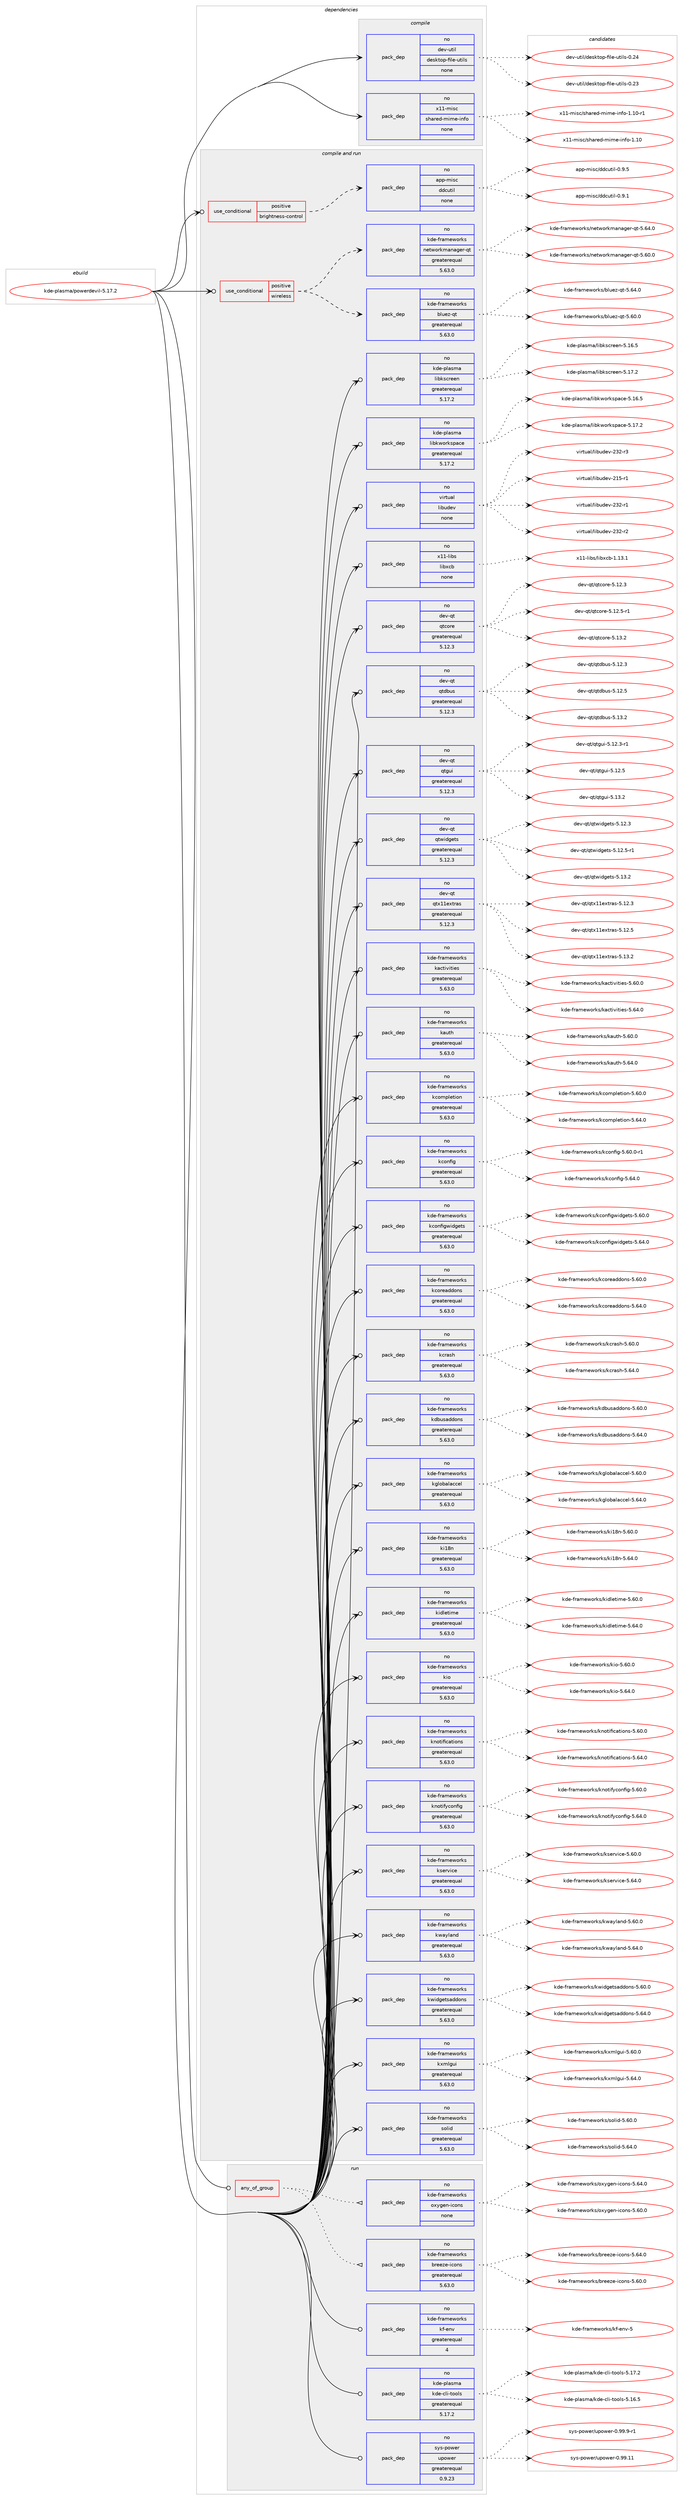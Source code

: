 digraph prolog {

# *************
# Graph options
# *************

newrank=true;
concentrate=true;
compound=true;
graph [rankdir=LR,fontname=Helvetica,fontsize=10,ranksep=1.5];#, ranksep=2.5, nodesep=0.2];
edge  [arrowhead=vee];
node  [fontname=Helvetica,fontsize=10];

# **********
# The ebuild
# **********

subgraph cluster_leftcol {
color=gray;
rank=same;
label=<<i>ebuild</i>>;
id [label="kde-plasma/powerdevil-5.17.2", color=red, width=4, href="../kde-plasma/powerdevil-5.17.2.svg"];
}

# ****************
# The dependencies
# ****************

subgraph cluster_midcol {
color=gray;
label=<<i>dependencies</i>>;
subgraph cluster_compile {
fillcolor="#eeeeee";
style=filled;
label=<<i>compile</i>>;
subgraph pack568580 {
dependency769532 [label=<<TABLE BORDER="0" CELLBORDER="1" CELLSPACING="0" CELLPADDING="4" WIDTH="220"><TR><TD ROWSPAN="6" CELLPADDING="30">pack_dep</TD></TR><TR><TD WIDTH="110">no</TD></TR><TR><TD>dev-util</TD></TR><TR><TD>desktop-file-utils</TD></TR><TR><TD>none</TD></TR><TR><TD></TD></TR></TABLE>>, shape=none, color=blue];
}
id:e -> dependency769532:w [weight=20,style="solid",arrowhead="vee"];
subgraph pack568581 {
dependency769533 [label=<<TABLE BORDER="0" CELLBORDER="1" CELLSPACING="0" CELLPADDING="4" WIDTH="220"><TR><TD ROWSPAN="6" CELLPADDING="30">pack_dep</TD></TR><TR><TD WIDTH="110">no</TD></TR><TR><TD>x11-misc</TD></TR><TR><TD>shared-mime-info</TD></TR><TR><TD>none</TD></TR><TR><TD></TD></TR></TABLE>>, shape=none, color=blue];
}
id:e -> dependency769533:w [weight=20,style="solid",arrowhead="vee"];
}
subgraph cluster_compileandrun {
fillcolor="#eeeeee";
style=filled;
label=<<i>compile and run</i>>;
subgraph cond187649 {
dependency769534 [label=<<TABLE BORDER="0" CELLBORDER="1" CELLSPACING="0" CELLPADDING="4"><TR><TD ROWSPAN="3" CELLPADDING="10">use_conditional</TD></TR><TR><TD>positive</TD></TR><TR><TD>brightness-control</TD></TR></TABLE>>, shape=none, color=red];
subgraph pack568582 {
dependency769535 [label=<<TABLE BORDER="0" CELLBORDER="1" CELLSPACING="0" CELLPADDING="4" WIDTH="220"><TR><TD ROWSPAN="6" CELLPADDING="30">pack_dep</TD></TR><TR><TD WIDTH="110">no</TD></TR><TR><TD>app-misc</TD></TR><TR><TD>ddcutil</TD></TR><TR><TD>none</TD></TR><TR><TD></TD></TR></TABLE>>, shape=none, color=blue];
}
dependency769534:e -> dependency769535:w [weight=20,style="dashed",arrowhead="vee"];
}
id:e -> dependency769534:w [weight=20,style="solid",arrowhead="odotvee"];
subgraph cond187650 {
dependency769536 [label=<<TABLE BORDER="0" CELLBORDER="1" CELLSPACING="0" CELLPADDING="4"><TR><TD ROWSPAN="3" CELLPADDING="10">use_conditional</TD></TR><TR><TD>positive</TD></TR><TR><TD>wireless</TD></TR></TABLE>>, shape=none, color=red];
subgraph pack568583 {
dependency769537 [label=<<TABLE BORDER="0" CELLBORDER="1" CELLSPACING="0" CELLPADDING="4" WIDTH="220"><TR><TD ROWSPAN="6" CELLPADDING="30">pack_dep</TD></TR><TR><TD WIDTH="110">no</TD></TR><TR><TD>kde-frameworks</TD></TR><TR><TD>bluez-qt</TD></TR><TR><TD>greaterequal</TD></TR><TR><TD>5.63.0</TD></TR></TABLE>>, shape=none, color=blue];
}
dependency769536:e -> dependency769537:w [weight=20,style="dashed",arrowhead="vee"];
subgraph pack568584 {
dependency769538 [label=<<TABLE BORDER="0" CELLBORDER="1" CELLSPACING="0" CELLPADDING="4" WIDTH="220"><TR><TD ROWSPAN="6" CELLPADDING="30">pack_dep</TD></TR><TR><TD WIDTH="110">no</TD></TR><TR><TD>kde-frameworks</TD></TR><TR><TD>networkmanager-qt</TD></TR><TR><TD>greaterequal</TD></TR><TR><TD>5.63.0</TD></TR></TABLE>>, shape=none, color=blue];
}
dependency769536:e -> dependency769538:w [weight=20,style="dashed",arrowhead="vee"];
}
id:e -> dependency769536:w [weight=20,style="solid",arrowhead="odotvee"];
subgraph pack568585 {
dependency769539 [label=<<TABLE BORDER="0" CELLBORDER="1" CELLSPACING="0" CELLPADDING="4" WIDTH="220"><TR><TD ROWSPAN="6" CELLPADDING="30">pack_dep</TD></TR><TR><TD WIDTH="110">no</TD></TR><TR><TD>dev-qt</TD></TR><TR><TD>qtcore</TD></TR><TR><TD>greaterequal</TD></TR><TR><TD>5.12.3</TD></TR></TABLE>>, shape=none, color=blue];
}
id:e -> dependency769539:w [weight=20,style="solid",arrowhead="odotvee"];
subgraph pack568586 {
dependency769540 [label=<<TABLE BORDER="0" CELLBORDER="1" CELLSPACING="0" CELLPADDING="4" WIDTH="220"><TR><TD ROWSPAN="6" CELLPADDING="30">pack_dep</TD></TR><TR><TD WIDTH="110">no</TD></TR><TR><TD>dev-qt</TD></TR><TR><TD>qtdbus</TD></TR><TR><TD>greaterequal</TD></TR><TR><TD>5.12.3</TD></TR></TABLE>>, shape=none, color=blue];
}
id:e -> dependency769540:w [weight=20,style="solid",arrowhead="odotvee"];
subgraph pack568587 {
dependency769541 [label=<<TABLE BORDER="0" CELLBORDER="1" CELLSPACING="0" CELLPADDING="4" WIDTH="220"><TR><TD ROWSPAN="6" CELLPADDING="30">pack_dep</TD></TR><TR><TD WIDTH="110">no</TD></TR><TR><TD>dev-qt</TD></TR><TR><TD>qtgui</TD></TR><TR><TD>greaterequal</TD></TR><TR><TD>5.12.3</TD></TR></TABLE>>, shape=none, color=blue];
}
id:e -> dependency769541:w [weight=20,style="solid",arrowhead="odotvee"];
subgraph pack568588 {
dependency769542 [label=<<TABLE BORDER="0" CELLBORDER="1" CELLSPACING="0" CELLPADDING="4" WIDTH="220"><TR><TD ROWSPAN="6" CELLPADDING="30">pack_dep</TD></TR><TR><TD WIDTH="110">no</TD></TR><TR><TD>dev-qt</TD></TR><TR><TD>qtwidgets</TD></TR><TR><TD>greaterequal</TD></TR><TR><TD>5.12.3</TD></TR></TABLE>>, shape=none, color=blue];
}
id:e -> dependency769542:w [weight=20,style="solid",arrowhead="odotvee"];
subgraph pack568589 {
dependency769543 [label=<<TABLE BORDER="0" CELLBORDER="1" CELLSPACING="0" CELLPADDING="4" WIDTH="220"><TR><TD ROWSPAN="6" CELLPADDING="30">pack_dep</TD></TR><TR><TD WIDTH="110">no</TD></TR><TR><TD>dev-qt</TD></TR><TR><TD>qtx11extras</TD></TR><TR><TD>greaterequal</TD></TR><TR><TD>5.12.3</TD></TR></TABLE>>, shape=none, color=blue];
}
id:e -> dependency769543:w [weight=20,style="solid",arrowhead="odotvee"];
subgraph pack568590 {
dependency769544 [label=<<TABLE BORDER="0" CELLBORDER="1" CELLSPACING="0" CELLPADDING="4" WIDTH="220"><TR><TD ROWSPAN="6" CELLPADDING="30">pack_dep</TD></TR><TR><TD WIDTH="110">no</TD></TR><TR><TD>kde-frameworks</TD></TR><TR><TD>kactivities</TD></TR><TR><TD>greaterequal</TD></TR><TR><TD>5.63.0</TD></TR></TABLE>>, shape=none, color=blue];
}
id:e -> dependency769544:w [weight=20,style="solid",arrowhead="odotvee"];
subgraph pack568591 {
dependency769545 [label=<<TABLE BORDER="0" CELLBORDER="1" CELLSPACING="0" CELLPADDING="4" WIDTH="220"><TR><TD ROWSPAN="6" CELLPADDING="30">pack_dep</TD></TR><TR><TD WIDTH="110">no</TD></TR><TR><TD>kde-frameworks</TD></TR><TR><TD>kauth</TD></TR><TR><TD>greaterequal</TD></TR><TR><TD>5.63.0</TD></TR></TABLE>>, shape=none, color=blue];
}
id:e -> dependency769545:w [weight=20,style="solid",arrowhead="odotvee"];
subgraph pack568592 {
dependency769546 [label=<<TABLE BORDER="0" CELLBORDER="1" CELLSPACING="0" CELLPADDING="4" WIDTH="220"><TR><TD ROWSPAN="6" CELLPADDING="30">pack_dep</TD></TR><TR><TD WIDTH="110">no</TD></TR><TR><TD>kde-frameworks</TD></TR><TR><TD>kcompletion</TD></TR><TR><TD>greaterequal</TD></TR><TR><TD>5.63.0</TD></TR></TABLE>>, shape=none, color=blue];
}
id:e -> dependency769546:w [weight=20,style="solid",arrowhead="odotvee"];
subgraph pack568593 {
dependency769547 [label=<<TABLE BORDER="0" CELLBORDER="1" CELLSPACING="0" CELLPADDING="4" WIDTH="220"><TR><TD ROWSPAN="6" CELLPADDING="30">pack_dep</TD></TR><TR><TD WIDTH="110">no</TD></TR><TR><TD>kde-frameworks</TD></TR><TR><TD>kconfig</TD></TR><TR><TD>greaterequal</TD></TR><TR><TD>5.63.0</TD></TR></TABLE>>, shape=none, color=blue];
}
id:e -> dependency769547:w [weight=20,style="solid",arrowhead="odotvee"];
subgraph pack568594 {
dependency769548 [label=<<TABLE BORDER="0" CELLBORDER="1" CELLSPACING="0" CELLPADDING="4" WIDTH="220"><TR><TD ROWSPAN="6" CELLPADDING="30">pack_dep</TD></TR><TR><TD WIDTH="110">no</TD></TR><TR><TD>kde-frameworks</TD></TR><TR><TD>kconfigwidgets</TD></TR><TR><TD>greaterequal</TD></TR><TR><TD>5.63.0</TD></TR></TABLE>>, shape=none, color=blue];
}
id:e -> dependency769548:w [weight=20,style="solid",arrowhead="odotvee"];
subgraph pack568595 {
dependency769549 [label=<<TABLE BORDER="0" CELLBORDER="1" CELLSPACING="0" CELLPADDING="4" WIDTH="220"><TR><TD ROWSPAN="6" CELLPADDING="30">pack_dep</TD></TR><TR><TD WIDTH="110">no</TD></TR><TR><TD>kde-frameworks</TD></TR><TR><TD>kcoreaddons</TD></TR><TR><TD>greaterequal</TD></TR><TR><TD>5.63.0</TD></TR></TABLE>>, shape=none, color=blue];
}
id:e -> dependency769549:w [weight=20,style="solid",arrowhead="odotvee"];
subgraph pack568596 {
dependency769550 [label=<<TABLE BORDER="0" CELLBORDER="1" CELLSPACING="0" CELLPADDING="4" WIDTH="220"><TR><TD ROWSPAN="6" CELLPADDING="30">pack_dep</TD></TR><TR><TD WIDTH="110">no</TD></TR><TR><TD>kde-frameworks</TD></TR><TR><TD>kcrash</TD></TR><TR><TD>greaterequal</TD></TR><TR><TD>5.63.0</TD></TR></TABLE>>, shape=none, color=blue];
}
id:e -> dependency769550:w [weight=20,style="solid",arrowhead="odotvee"];
subgraph pack568597 {
dependency769551 [label=<<TABLE BORDER="0" CELLBORDER="1" CELLSPACING="0" CELLPADDING="4" WIDTH="220"><TR><TD ROWSPAN="6" CELLPADDING="30">pack_dep</TD></TR><TR><TD WIDTH="110">no</TD></TR><TR><TD>kde-frameworks</TD></TR><TR><TD>kdbusaddons</TD></TR><TR><TD>greaterequal</TD></TR><TR><TD>5.63.0</TD></TR></TABLE>>, shape=none, color=blue];
}
id:e -> dependency769551:w [weight=20,style="solid",arrowhead="odotvee"];
subgraph pack568598 {
dependency769552 [label=<<TABLE BORDER="0" CELLBORDER="1" CELLSPACING="0" CELLPADDING="4" WIDTH="220"><TR><TD ROWSPAN="6" CELLPADDING="30">pack_dep</TD></TR><TR><TD WIDTH="110">no</TD></TR><TR><TD>kde-frameworks</TD></TR><TR><TD>kglobalaccel</TD></TR><TR><TD>greaterequal</TD></TR><TR><TD>5.63.0</TD></TR></TABLE>>, shape=none, color=blue];
}
id:e -> dependency769552:w [weight=20,style="solid",arrowhead="odotvee"];
subgraph pack568599 {
dependency769553 [label=<<TABLE BORDER="0" CELLBORDER="1" CELLSPACING="0" CELLPADDING="4" WIDTH="220"><TR><TD ROWSPAN="6" CELLPADDING="30">pack_dep</TD></TR><TR><TD WIDTH="110">no</TD></TR><TR><TD>kde-frameworks</TD></TR><TR><TD>ki18n</TD></TR><TR><TD>greaterequal</TD></TR><TR><TD>5.63.0</TD></TR></TABLE>>, shape=none, color=blue];
}
id:e -> dependency769553:w [weight=20,style="solid",arrowhead="odotvee"];
subgraph pack568600 {
dependency769554 [label=<<TABLE BORDER="0" CELLBORDER="1" CELLSPACING="0" CELLPADDING="4" WIDTH="220"><TR><TD ROWSPAN="6" CELLPADDING="30">pack_dep</TD></TR><TR><TD WIDTH="110">no</TD></TR><TR><TD>kde-frameworks</TD></TR><TR><TD>kidletime</TD></TR><TR><TD>greaterequal</TD></TR><TR><TD>5.63.0</TD></TR></TABLE>>, shape=none, color=blue];
}
id:e -> dependency769554:w [weight=20,style="solid",arrowhead="odotvee"];
subgraph pack568601 {
dependency769555 [label=<<TABLE BORDER="0" CELLBORDER="1" CELLSPACING="0" CELLPADDING="4" WIDTH="220"><TR><TD ROWSPAN="6" CELLPADDING="30">pack_dep</TD></TR><TR><TD WIDTH="110">no</TD></TR><TR><TD>kde-frameworks</TD></TR><TR><TD>kio</TD></TR><TR><TD>greaterequal</TD></TR><TR><TD>5.63.0</TD></TR></TABLE>>, shape=none, color=blue];
}
id:e -> dependency769555:w [weight=20,style="solid",arrowhead="odotvee"];
subgraph pack568602 {
dependency769556 [label=<<TABLE BORDER="0" CELLBORDER="1" CELLSPACING="0" CELLPADDING="4" WIDTH="220"><TR><TD ROWSPAN="6" CELLPADDING="30">pack_dep</TD></TR><TR><TD WIDTH="110">no</TD></TR><TR><TD>kde-frameworks</TD></TR><TR><TD>knotifications</TD></TR><TR><TD>greaterequal</TD></TR><TR><TD>5.63.0</TD></TR></TABLE>>, shape=none, color=blue];
}
id:e -> dependency769556:w [weight=20,style="solid",arrowhead="odotvee"];
subgraph pack568603 {
dependency769557 [label=<<TABLE BORDER="0" CELLBORDER="1" CELLSPACING="0" CELLPADDING="4" WIDTH="220"><TR><TD ROWSPAN="6" CELLPADDING="30">pack_dep</TD></TR><TR><TD WIDTH="110">no</TD></TR><TR><TD>kde-frameworks</TD></TR><TR><TD>knotifyconfig</TD></TR><TR><TD>greaterequal</TD></TR><TR><TD>5.63.0</TD></TR></TABLE>>, shape=none, color=blue];
}
id:e -> dependency769557:w [weight=20,style="solid",arrowhead="odotvee"];
subgraph pack568604 {
dependency769558 [label=<<TABLE BORDER="0" CELLBORDER="1" CELLSPACING="0" CELLPADDING="4" WIDTH="220"><TR><TD ROWSPAN="6" CELLPADDING="30">pack_dep</TD></TR><TR><TD WIDTH="110">no</TD></TR><TR><TD>kde-frameworks</TD></TR><TR><TD>kservice</TD></TR><TR><TD>greaterequal</TD></TR><TR><TD>5.63.0</TD></TR></TABLE>>, shape=none, color=blue];
}
id:e -> dependency769558:w [weight=20,style="solid",arrowhead="odotvee"];
subgraph pack568605 {
dependency769559 [label=<<TABLE BORDER="0" CELLBORDER="1" CELLSPACING="0" CELLPADDING="4" WIDTH="220"><TR><TD ROWSPAN="6" CELLPADDING="30">pack_dep</TD></TR><TR><TD WIDTH="110">no</TD></TR><TR><TD>kde-frameworks</TD></TR><TR><TD>kwayland</TD></TR><TR><TD>greaterequal</TD></TR><TR><TD>5.63.0</TD></TR></TABLE>>, shape=none, color=blue];
}
id:e -> dependency769559:w [weight=20,style="solid",arrowhead="odotvee"];
subgraph pack568606 {
dependency769560 [label=<<TABLE BORDER="0" CELLBORDER="1" CELLSPACING="0" CELLPADDING="4" WIDTH="220"><TR><TD ROWSPAN="6" CELLPADDING="30">pack_dep</TD></TR><TR><TD WIDTH="110">no</TD></TR><TR><TD>kde-frameworks</TD></TR><TR><TD>kwidgetsaddons</TD></TR><TR><TD>greaterequal</TD></TR><TR><TD>5.63.0</TD></TR></TABLE>>, shape=none, color=blue];
}
id:e -> dependency769560:w [weight=20,style="solid",arrowhead="odotvee"];
subgraph pack568607 {
dependency769561 [label=<<TABLE BORDER="0" CELLBORDER="1" CELLSPACING="0" CELLPADDING="4" WIDTH="220"><TR><TD ROWSPAN="6" CELLPADDING="30">pack_dep</TD></TR><TR><TD WIDTH="110">no</TD></TR><TR><TD>kde-frameworks</TD></TR><TR><TD>kxmlgui</TD></TR><TR><TD>greaterequal</TD></TR><TR><TD>5.63.0</TD></TR></TABLE>>, shape=none, color=blue];
}
id:e -> dependency769561:w [weight=20,style="solid",arrowhead="odotvee"];
subgraph pack568608 {
dependency769562 [label=<<TABLE BORDER="0" CELLBORDER="1" CELLSPACING="0" CELLPADDING="4" WIDTH="220"><TR><TD ROWSPAN="6" CELLPADDING="30">pack_dep</TD></TR><TR><TD WIDTH="110">no</TD></TR><TR><TD>kde-frameworks</TD></TR><TR><TD>solid</TD></TR><TR><TD>greaterequal</TD></TR><TR><TD>5.63.0</TD></TR></TABLE>>, shape=none, color=blue];
}
id:e -> dependency769562:w [weight=20,style="solid",arrowhead="odotvee"];
subgraph pack568609 {
dependency769563 [label=<<TABLE BORDER="0" CELLBORDER="1" CELLSPACING="0" CELLPADDING="4" WIDTH="220"><TR><TD ROWSPAN="6" CELLPADDING="30">pack_dep</TD></TR><TR><TD WIDTH="110">no</TD></TR><TR><TD>kde-plasma</TD></TR><TR><TD>libkscreen</TD></TR><TR><TD>greaterequal</TD></TR><TR><TD>5.17.2</TD></TR></TABLE>>, shape=none, color=blue];
}
id:e -> dependency769563:w [weight=20,style="solid",arrowhead="odotvee"];
subgraph pack568610 {
dependency769564 [label=<<TABLE BORDER="0" CELLBORDER="1" CELLSPACING="0" CELLPADDING="4" WIDTH="220"><TR><TD ROWSPAN="6" CELLPADDING="30">pack_dep</TD></TR><TR><TD WIDTH="110">no</TD></TR><TR><TD>kde-plasma</TD></TR><TR><TD>libkworkspace</TD></TR><TR><TD>greaterequal</TD></TR><TR><TD>5.17.2</TD></TR></TABLE>>, shape=none, color=blue];
}
id:e -> dependency769564:w [weight=20,style="solid",arrowhead="odotvee"];
subgraph pack568611 {
dependency769565 [label=<<TABLE BORDER="0" CELLBORDER="1" CELLSPACING="0" CELLPADDING="4" WIDTH="220"><TR><TD ROWSPAN="6" CELLPADDING="30">pack_dep</TD></TR><TR><TD WIDTH="110">no</TD></TR><TR><TD>virtual</TD></TR><TR><TD>libudev</TD></TR><TR><TD>none</TD></TR><TR><TD></TD></TR></TABLE>>, shape=none, color=blue];
}
id:e -> dependency769565:w [weight=20,style="solid",arrowhead="odotvee"];
subgraph pack568612 {
dependency769566 [label=<<TABLE BORDER="0" CELLBORDER="1" CELLSPACING="0" CELLPADDING="4" WIDTH="220"><TR><TD ROWSPAN="6" CELLPADDING="30">pack_dep</TD></TR><TR><TD WIDTH="110">no</TD></TR><TR><TD>x11-libs</TD></TR><TR><TD>libxcb</TD></TR><TR><TD>none</TD></TR><TR><TD></TD></TR></TABLE>>, shape=none, color=blue];
}
id:e -> dependency769566:w [weight=20,style="solid",arrowhead="odotvee"];
}
subgraph cluster_run {
fillcolor="#eeeeee";
style=filled;
label=<<i>run</i>>;
subgraph any12897 {
dependency769567 [label=<<TABLE BORDER="0" CELLBORDER="1" CELLSPACING="0" CELLPADDING="4"><TR><TD CELLPADDING="10">any_of_group</TD></TR></TABLE>>, shape=none, color=red];subgraph pack568613 {
dependency769568 [label=<<TABLE BORDER="0" CELLBORDER="1" CELLSPACING="0" CELLPADDING="4" WIDTH="220"><TR><TD ROWSPAN="6" CELLPADDING="30">pack_dep</TD></TR><TR><TD WIDTH="110">no</TD></TR><TR><TD>kde-frameworks</TD></TR><TR><TD>breeze-icons</TD></TR><TR><TD>greaterequal</TD></TR><TR><TD>5.63.0</TD></TR></TABLE>>, shape=none, color=blue];
}
dependency769567:e -> dependency769568:w [weight=20,style="dotted",arrowhead="oinv"];
subgraph pack568614 {
dependency769569 [label=<<TABLE BORDER="0" CELLBORDER="1" CELLSPACING="0" CELLPADDING="4" WIDTH="220"><TR><TD ROWSPAN="6" CELLPADDING="30">pack_dep</TD></TR><TR><TD WIDTH="110">no</TD></TR><TR><TD>kde-frameworks</TD></TR><TR><TD>oxygen-icons</TD></TR><TR><TD>none</TD></TR><TR><TD></TD></TR></TABLE>>, shape=none, color=blue];
}
dependency769567:e -> dependency769569:w [weight=20,style="dotted",arrowhead="oinv"];
}
id:e -> dependency769567:w [weight=20,style="solid",arrowhead="odot"];
subgraph pack568615 {
dependency769570 [label=<<TABLE BORDER="0" CELLBORDER="1" CELLSPACING="0" CELLPADDING="4" WIDTH="220"><TR><TD ROWSPAN="6" CELLPADDING="30">pack_dep</TD></TR><TR><TD WIDTH="110">no</TD></TR><TR><TD>kde-frameworks</TD></TR><TR><TD>kf-env</TD></TR><TR><TD>greaterequal</TD></TR><TR><TD>4</TD></TR></TABLE>>, shape=none, color=blue];
}
id:e -> dependency769570:w [weight=20,style="solid",arrowhead="odot"];
subgraph pack568616 {
dependency769571 [label=<<TABLE BORDER="0" CELLBORDER="1" CELLSPACING="0" CELLPADDING="4" WIDTH="220"><TR><TD ROWSPAN="6" CELLPADDING="30">pack_dep</TD></TR><TR><TD WIDTH="110">no</TD></TR><TR><TD>kde-plasma</TD></TR><TR><TD>kde-cli-tools</TD></TR><TR><TD>greaterequal</TD></TR><TR><TD>5.17.2</TD></TR></TABLE>>, shape=none, color=blue];
}
id:e -> dependency769571:w [weight=20,style="solid",arrowhead="odot"];
subgraph pack568617 {
dependency769572 [label=<<TABLE BORDER="0" CELLBORDER="1" CELLSPACING="0" CELLPADDING="4" WIDTH="220"><TR><TD ROWSPAN="6" CELLPADDING="30">pack_dep</TD></TR><TR><TD WIDTH="110">no</TD></TR><TR><TD>sys-power</TD></TR><TR><TD>upower</TD></TR><TR><TD>greaterequal</TD></TR><TR><TD>0.9.23</TD></TR></TABLE>>, shape=none, color=blue];
}
id:e -> dependency769572:w [weight=20,style="solid",arrowhead="odot"];
}
}

# **************
# The candidates
# **************

subgraph cluster_choices {
rank=same;
color=gray;
label=<<i>candidates</i>>;

subgraph choice568580 {
color=black;
nodesep=1;
choice100101118451171161051084710010111510711611111245102105108101451171161051081154548465051 [label="dev-util/desktop-file-utils-0.23", color=red, width=4,href="../dev-util/desktop-file-utils-0.23.svg"];
choice100101118451171161051084710010111510711611111245102105108101451171161051081154548465052 [label="dev-util/desktop-file-utils-0.24", color=red, width=4,href="../dev-util/desktop-file-utils-0.24.svg"];
dependency769532:e -> choice100101118451171161051084710010111510711611111245102105108101451171161051081154548465051:w [style=dotted,weight="100"];
dependency769532:e -> choice100101118451171161051084710010111510711611111245102105108101451171161051081154548465052:w [style=dotted,weight="100"];
}
subgraph choice568581 {
color=black;
nodesep=1;
choice12049494510910511599471151049711410110045109105109101451051101021114549464948 [label="x11-misc/shared-mime-info-1.10", color=red, width=4,href="../x11-misc/shared-mime-info-1.10.svg"];
choice120494945109105115994711510497114101100451091051091014510511010211145494649484511449 [label="x11-misc/shared-mime-info-1.10-r1", color=red, width=4,href="../x11-misc/shared-mime-info-1.10-r1.svg"];
dependency769533:e -> choice12049494510910511599471151049711410110045109105109101451051101021114549464948:w [style=dotted,weight="100"];
dependency769533:e -> choice120494945109105115994711510497114101100451091051091014510511010211145494649484511449:w [style=dotted,weight="100"];
}
subgraph choice568582 {
color=black;
nodesep=1;
choice9711211245109105115994710010099117116105108454846574649 [label="app-misc/ddcutil-0.9.1", color=red, width=4,href="../app-misc/ddcutil-0.9.1.svg"];
choice9711211245109105115994710010099117116105108454846574653 [label="app-misc/ddcutil-0.9.5", color=red, width=4,href="../app-misc/ddcutil-0.9.5.svg"];
dependency769535:e -> choice9711211245109105115994710010099117116105108454846574649:w [style=dotted,weight="100"];
dependency769535:e -> choice9711211245109105115994710010099117116105108454846574653:w [style=dotted,weight="100"];
}
subgraph choice568583 {
color=black;
nodesep=1;
choice107100101451021149710910111911111410711547981081171011224511311645534654484648 [label="kde-frameworks/bluez-qt-5.60.0", color=red, width=4,href="../kde-frameworks/bluez-qt-5.60.0.svg"];
choice107100101451021149710910111911111410711547981081171011224511311645534654524648 [label="kde-frameworks/bluez-qt-5.64.0", color=red, width=4,href="../kde-frameworks/bluez-qt-5.64.0.svg"];
dependency769537:e -> choice107100101451021149710910111911111410711547981081171011224511311645534654484648:w [style=dotted,weight="100"];
dependency769537:e -> choice107100101451021149710910111911111410711547981081171011224511311645534654524648:w [style=dotted,weight="100"];
}
subgraph choice568584 {
color=black;
nodesep=1;
choice10710010145102114971091011191111141071154711010111611911111410710997110971031011144511311645534654484648 [label="kde-frameworks/networkmanager-qt-5.60.0", color=red, width=4,href="../kde-frameworks/networkmanager-qt-5.60.0.svg"];
choice10710010145102114971091011191111141071154711010111611911111410710997110971031011144511311645534654524648 [label="kde-frameworks/networkmanager-qt-5.64.0", color=red, width=4,href="../kde-frameworks/networkmanager-qt-5.64.0.svg"];
dependency769538:e -> choice10710010145102114971091011191111141071154711010111611911111410710997110971031011144511311645534654484648:w [style=dotted,weight="100"];
dependency769538:e -> choice10710010145102114971091011191111141071154711010111611911111410710997110971031011144511311645534654524648:w [style=dotted,weight="100"];
}
subgraph choice568585 {
color=black;
nodesep=1;
choice10010111845113116471131169911111410145534649504651 [label="dev-qt/qtcore-5.12.3", color=red, width=4,href="../dev-qt/qtcore-5.12.3.svg"];
choice100101118451131164711311699111114101455346495046534511449 [label="dev-qt/qtcore-5.12.5-r1", color=red, width=4,href="../dev-qt/qtcore-5.12.5-r1.svg"];
choice10010111845113116471131169911111410145534649514650 [label="dev-qt/qtcore-5.13.2", color=red, width=4,href="../dev-qt/qtcore-5.13.2.svg"];
dependency769539:e -> choice10010111845113116471131169911111410145534649504651:w [style=dotted,weight="100"];
dependency769539:e -> choice100101118451131164711311699111114101455346495046534511449:w [style=dotted,weight="100"];
dependency769539:e -> choice10010111845113116471131169911111410145534649514650:w [style=dotted,weight="100"];
}
subgraph choice568586 {
color=black;
nodesep=1;
choice10010111845113116471131161009811711545534649504651 [label="dev-qt/qtdbus-5.12.3", color=red, width=4,href="../dev-qt/qtdbus-5.12.3.svg"];
choice10010111845113116471131161009811711545534649504653 [label="dev-qt/qtdbus-5.12.5", color=red, width=4,href="../dev-qt/qtdbus-5.12.5.svg"];
choice10010111845113116471131161009811711545534649514650 [label="dev-qt/qtdbus-5.13.2", color=red, width=4,href="../dev-qt/qtdbus-5.13.2.svg"];
dependency769540:e -> choice10010111845113116471131161009811711545534649504651:w [style=dotted,weight="100"];
dependency769540:e -> choice10010111845113116471131161009811711545534649504653:w [style=dotted,weight="100"];
dependency769540:e -> choice10010111845113116471131161009811711545534649514650:w [style=dotted,weight="100"];
}
subgraph choice568587 {
color=black;
nodesep=1;
choice1001011184511311647113116103117105455346495046514511449 [label="dev-qt/qtgui-5.12.3-r1", color=red, width=4,href="../dev-qt/qtgui-5.12.3-r1.svg"];
choice100101118451131164711311610311710545534649504653 [label="dev-qt/qtgui-5.12.5", color=red, width=4,href="../dev-qt/qtgui-5.12.5.svg"];
choice100101118451131164711311610311710545534649514650 [label="dev-qt/qtgui-5.13.2", color=red, width=4,href="../dev-qt/qtgui-5.13.2.svg"];
dependency769541:e -> choice1001011184511311647113116103117105455346495046514511449:w [style=dotted,weight="100"];
dependency769541:e -> choice100101118451131164711311610311710545534649504653:w [style=dotted,weight="100"];
dependency769541:e -> choice100101118451131164711311610311710545534649514650:w [style=dotted,weight="100"];
}
subgraph choice568588 {
color=black;
nodesep=1;
choice100101118451131164711311611910510010310111611545534649504651 [label="dev-qt/qtwidgets-5.12.3", color=red, width=4,href="../dev-qt/qtwidgets-5.12.3.svg"];
choice1001011184511311647113116119105100103101116115455346495046534511449 [label="dev-qt/qtwidgets-5.12.5-r1", color=red, width=4,href="../dev-qt/qtwidgets-5.12.5-r1.svg"];
choice100101118451131164711311611910510010310111611545534649514650 [label="dev-qt/qtwidgets-5.13.2", color=red, width=4,href="../dev-qt/qtwidgets-5.13.2.svg"];
dependency769542:e -> choice100101118451131164711311611910510010310111611545534649504651:w [style=dotted,weight="100"];
dependency769542:e -> choice1001011184511311647113116119105100103101116115455346495046534511449:w [style=dotted,weight="100"];
dependency769542:e -> choice100101118451131164711311611910510010310111611545534649514650:w [style=dotted,weight="100"];
}
subgraph choice568589 {
color=black;
nodesep=1;
choice100101118451131164711311612049491011201161149711545534649504651 [label="dev-qt/qtx11extras-5.12.3", color=red, width=4,href="../dev-qt/qtx11extras-5.12.3.svg"];
choice100101118451131164711311612049491011201161149711545534649504653 [label="dev-qt/qtx11extras-5.12.5", color=red, width=4,href="../dev-qt/qtx11extras-5.12.5.svg"];
choice100101118451131164711311612049491011201161149711545534649514650 [label="dev-qt/qtx11extras-5.13.2", color=red, width=4,href="../dev-qt/qtx11extras-5.13.2.svg"];
dependency769543:e -> choice100101118451131164711311612049491011201161149711545534649504651:w [style=dotted,weight="100"];
dependency769543:e -> choice100101118451131164711311612049491011201161149711545534649504653:w [style=dotted,weight="100"];
dependency769543:e -> choice100101118451131164711311612049491011201161149711545534649514650:w [style=dotted,weight="100"];
}
subgraph choice568590 {
color=black;
nodesep=1;
choice107100101451021149710910111911111410711547107979911610511810511610510111545534654484648 [label="kde-frameworks/kactivities-5.60.0", color=red, width=4,href="../kde-frameworks/kactivities-5.60.0.svg"];
choice107100101451021149710910111911111410711547107979911610511810511610510111545534654524648 [label="kde-frameworks/kactivities-5.64.0", color=red, width=4,href="../kde-frameworks/kactivities-5.64.0.svg"];
dependency769544:e -> choice107100101451021149710910111911111410711547107979911610511810511610510111545534654484648:w [style=dotted,weight="100"];
dependency769544:e -> choice107100101451021149710910111911111410711547107979911610511810511610510111545534654524648:w [style=dotted,weight="100"];
}
subgraph choice568591 {
color=black;
nodesep=1;
choice1071001014510211497109101119111114107115471079711711610445534654484648 [label="kde-frameworks/kauth-5.60.0", color=red, width=4,href="../kde-frameworks/kauth-5.60.0.svg"];
choice1071001014510211497109101119111114107115471079711711610445534654524648 [label="kde-frameworks/kauth-5.64.0", color=red, width=4,href="../kde-frameworks/kauth-5.64.0.svg"];
dependency769545:e -> choice1071001014510211497109101119111114107115471079711711610445534654484648:w [style=dotted,weight="100"];
dependency769545:e -> choice1071001014510211497109101119111114107115471079711711610445534654524648:w [style=dotted,weight="100"];
}
subgraph choice568592 {
color=black;
nodesep=1;
choice1071001014510211497109101119111114107115471079911110911210810111610511111045534654484648 [label="kde-frameworks/kcompletion-5.60.0", color=red, width=4,href="../kde-frameworks/kcompletion-5.60.0.svg"];
choice1071001014510211497109101119111114107115471079911110911210810111610511111045534654524648 [label="kde-frameworks/kcompletion-5.64.0", color=red, width=4,href="../kde-frameworks/kcompletion-5.64.0.svg"];
dependency769546:e -> choice1071001014510211497109101119111114107115471079911110911210810111610511111045534654484648:w [style=dotted,weight="100"];
dependency769546:e -> choice1071001014510211497109101119111114107115471079911110911210810111610511111045534654524648:w [style=dotted,weight="100"];
}
subgraph choice568593 {
color=black;
nodesep=1;
choice10710010145102114971091011191111141071154710799111110102105103455346544846484511449 [label="kde-frameworks/kconfig-5.60.0-r1", color=red, width=4,href="../kde-frameworks/kconfig-5.60.0-r1.svg"];
choice1071001014510211497109101119111114107115471079911111010210510345534654524648 [label="kde-frameworks/kconfig-5.64.0", color=red, width=4,href="../kde-frameworks/kconfig-5.64.0.svg"];
dependency769547:e -> choice10710010145102114971091011191111141071154710799111110102105103455346544846484511449:w [style=dotted,weight="100"];
dependency769547:e -> choice1071001014510211497109101119111114107115471079911111010210510345534654524648:w [style=dotted,weight="100"];
}
subgraph choice568594 {
color=black;
nodesep=1;
choice1071001014510211497109101119111114107115471079911111010210510311910510010310111611545534654484648 [label="kde-frameworks/kconfigwidgets-5.60.0", color=red, width=4,href="../kde-frameworks/kconfigwidgets-5.60.0.svg"];
choice1071001014510211497109101119111114107115471079911111010210510311910510010310111611545534654524648 [label="kde-frameworks/kconfigwidgets-5.64.0", color=red, width=4,href="../kde-frameworks/kconfigwidgets-5.64.0.svg"];
dependency769548:e -> choice1071001014510211497109101119111114107115471079911111010210510311910510010310111611545534654484648:w [style=dotted,weight="100"];
dependency769548:e -> choice1071001014510211497109101119111114107115471079911111010210510311910510010310111611545534654524648:w [style=dotted,weight="100"];
}
subgraph choice568595 {
color=black;
nodesep=1;
choice107100101451021149710910111911111410711547107991111141019710010011111011545534654484648 [label="kde-frameworks/kcoreaddons-5.60.0", color=red, width=4,href="../kde-frameworks/kcoreaddons-5.60.0.svg"];
choice107100101451021149710910111911111410711547107991111141019710010011111011545534654524648 [label="kde-frameworks/kcoreaddons-5.64.0", color=red, width=4,href="../kde-frameworks/kcoreaddons-5.64.0.svg"];
dependency769549:e -> choice107100101451021149710910111911111410711547107991111141019710010011111011545534654484648:w [style=dotted,weight="100"];
dependency769549:e -> choice107100101451021149710910111911111410711547107991111141019710010011111011545534654524648:w [style=dotted,weight="100"];
}
subgraph choice568596 {
color=black;
nodesep=1;
choice107100101451021149710910111911111410711547107991149711510445534654484648 [label="kde-frameworks/kcrash-5.60.0", color=red, width=4,href="../kde-frameworks/kcrash-5.60.0.svg"];
choice107100101451021149710910111911111410711547107991149711510445534654524648 [label="kde-frameworks/kcrash-5.64.0", color=red, width=4,href="../kde-frameworks/kcrash-5.64.0.svg"];
dependency769550:e -> choice107100101451021149710910111911111410711547107991149711510445534654484648:w [style=dotted,weight="100"];
dependency769550:e -> choice107100101451021149710910111911111410711547107991149711510445534654524648:w [style=dotted,weight="100"];
}
subgraph choice568597 {
color=black;
nodesep=1;
choice107100101451021149710910111911111410711547107100981171159710010011111011545534654484648 [label="kde-frameworks/kdbusaddons-5.60.0", color=red, width=4,href="../kde-frameworks/kdbusaddons-5.60.0.svg"];
choice107100101451021149710910111911111410711547107100981171159710010011111011545534654524648 [label="kde-frameworks/kdbusaddons-5.64.0", color=red, width=4,href="../kde-frameworks/kdbusaddons-5.64.0.svg"];
dependency769551:e -> choice107100101451021149710910111911111410711547107100981171159710010011111011545534654484648:w [style=dotted,weight="100"];
dependency769551:e -> choice107100101451021149710910111911111410711547107100981171159710010011111011545534654524648:w [style=dotted,weight="100"];
}
subgraph choice568598 {
color=black;
nodesep=1;
choice107100101451021149710910111911111410711547107103108111989710897999910110845534654484648 [label="kde-frameworks/kglobalaccel-5.60.0", color=red, width=4,href="../kde-frameworks/kglobalaccel-5.60.0.svg"];
choice107100101451021149710910111911111410711547107103108111989710897999910110845534654524648 [label="kde-frameworks/kglobalaccel-5.64.0", color=red, width=4,href="../kde-frameworks/kglobalaccel-5.64.0.svg"];
dependency769552:e -> choice107100101451021149710910111911111410711547107103108111989710897999910110845534654484648:w [style=dotted,weight="100"];
dependency769552:e -> choice107100101451021149710910111911111410711547107103108111989710897999910110845534654524648:w [style=dotted,weight="100"];
}
subgraph choice568599 {
color=black;
nodesep=1;
choice107100101451021149710910111911111410711547107105495611045534654484648 [label="kde-frameworks/ki18n-5.60.0", color=red, width=4,href="../kde-frameworks/ki18n-5.60.0.svg"];
choice107100101451021149710910111911111410711547107105495611045534654524648 [label="kde-frameworks/ki18n-5.64.0", color=red, width=4,href="../kde-frameworks/ki18n-5.64.0.svg"];
dependency769553:e -> choice107100101451021149710910111911111410711547107105495611045534654484648:w [style=dotted,weight="100"];
dependency769553:e -> choice107100101451021149710910111911111410711547107105495611045534654524648:w [style=dotted,weight="100"];
}
subgraph choice568600 {
color=black;
nodesep=1;
choice10710010145102114971091011191111141071154710710510010810111610510910145534654484648 [label="kde-frameworks/kidletime-5.60.0", color=red, width=4,href="../kde-frameworks/kidletime-5.60.0.svg"];
choice10710010145102114971091011191111141071154710710510010810111610510910145534654524648 [label="kde-frameworks/kidletime-5.64.0", color=red, width=4,href="../kde-frameworks/kidletime-5.64.0.svg"];
dependency769554:e -> choice10710010145102114971091011191111141071154710710510010810111610510910145534654484648:w [style=dotted,weight="100"];
dependency769554:e -> choice10710010145102114971091011191111141071154710710510010810111610510910145534654524648:w [style=dotted,weight="100"];
}
subgraph choice568601 {
color=black;
nodesep=1;
choice10710010145102114971091011191111141071154710710511145534654484648 [label="kde-frameworks/kio-5.60.0", color=red, width=4,href="../kde-frameworks/kio-5.60.0.svg"];
choice10710010145102114971091011191111141071154710710511145534654524648 [label="kde-frameworks/kio-5.64.0", color=red, width=4,href="../kde-frameworks/kio-5.64.0.svg"];
dependency769555:e -> choice10710010145102114971091011191111141071154710710511145534654484648:w [style=dotted,weight="100"];
dependency769555:e -> choice10710010145102114971091011191111141071154710710511145534654524648:w [style=dotted,weight="100"];
}
subgraph choice568602 {
color=black;
nodesep=1;
choice107100101451021149710910111911111410711547107110111116105102105999711610511111011545534654484648 [label="kde-frameworks/knotifications-5.60.0", color=red, width=4,href="../kde-frameworks/knotifications-5.60.0.svg"];
choice107100101451021149710910111911111410711547107110111116105102105999711610511111011545534654524648 [label="kde-frameworks/knotifications-5.64.0", color=red, width=4,href="../kde-frameworks/knotifications-5.64.0.svg"];
dependency769556:e -> choice107100101451021149710910111911111410711547107110111116105102105999711610511111011545534654484648:w [style=dotted,weight="100"];
dependency769556:e -> choice107100101451021149710910111911111410711547107110111116105102105999711610511111011545534654524648:w [style=dotted,weight="100"];
}
subgraph choice568603 {
color=black;
nodesep=1;
choice1071001014510211497109101119111114107115471071101111161051021219911111010210510345534654484648 [label="kde-frameworks/knotifyconfig-5.60.0", color=red, width=4,href="../kde-frameworks/knotifyconfig-5.60.0.svg"];
choice1071001014510211497109101119111114107115471071101111161051021219911111010210510345534654524648 [label="kde-frameworks/knotifyconfig-5.64.0", color=red, width=4,href="../kde-frameworks/knotifyconfig-5.64.0.svg"];
dependency769557:e -> choice1071001014510211497109101119111114107115471071101111161051021219911111010210510345534654484648:w [style=dotted,weight="100"];
dependency769557:e -> choice1071001014510211497109101119111114107115471071101111161051021219911111010210510345534654524648:w [style=dotted,weight="100"];
}
subgraph choice568604 {
color=black;
nodesep=1;
choice1071001014510211497109101119111114107115471071151011141181059910145534654484648 [label="kde-frameworks/kservice-5.60.0", color=red, width=4,href="../kde-frameworks/kservice-5.60.0.svg"];
choice1071001014510211497109101119111114107115471071151011141181059910145534654524648 [label="kde-frameworks/kservice-5.64.0", color=red, width=4,href="../kde-frameworks/kservice-5.64.0.svg"];
dependency769558:e -> choice1071001014510211497109101119111114107115471071151011141181059910145534654484648:w [style=dotted,weight="100"];
dependency769558:e -> choice1071001014510211497109101119111114107115471071151011141181059910145534654524648:w [style=dotted,weight="100"];
}
subgraph choice568605 {
color=black;
nodesep=1;
choice107100101451021149710910111911111410711547107119971211089711010045534654484648 [label="kde-frameworks/kwayland-5.60.0", color=red, width=4,href="../kde-frameworks/kwayland-5.60.0.svg"];
choice107100101451021149710910111911111410711547107119971211089711010045534654524648 [label="kde-frameworks/kwayland-5.64.0", color=red, width=4,href="../kde-frameworks/kwayland-5.64.0.svg"];
dependency769559:e -> choice107100101451021149710910111911111410711547107119971211089711010045534654484648:w [style=dotted,weight="100"];
dependency769559:e -> choice107100101451021149710910111911111410711547107119971211089711010045534654524648:w [style=dotted,weight="100"];
}
subgraph choice568606 {
color=black;
nodesep=1;
choice1071001014510211497109101119111114107115471071191051001031011161159710010011111011545534654484648 [label="kde-frameworks/kwidgetsaddons-5.60.0", color=red, width=4,href="../kde-frameworks/kwidgetsaddons-5.60.0.svg"];
choice1071001014510211497109101119111114107115471071191051001031011161159710010011111011545534654524648 [label="kde-frameworks/kwidgetsaddons-5.64.0", color=red, width=4,href="../kde-frameworks/kwidgetsaddons-5.64.0.svg"];
dependency769560:e -> choice1071001014510211497109101119111114107115471071191051001031011161159710010011111011545534654484648:w [style=dotted,weight="100"];
dependency769560:e -> choice1071001014510211497109101119111114107115471071191051001031011161159710010011111011545534654524648:w [style=dotted,weight="100"];
}
subgraph choice568607 {
color=black;
nodesep=1;
choice10710010145102114971091011191111141071154710712010910810311710545534654484648 [label="kde-frameworks/kxmlgui-5.60.0", color=red, width=4,href="../kde-frameworks/kxmlgui-5.60.0.svg"];
choice10710010145102114971091011191111141071154710712010910810311710545534654524648 [label="kde-frameworks/kxmlgui-5.64.0", color=red, width=4,href="../kde-frameworks/kxmlgui-5.64.0.svg"];
dependency769561:e -> choice10710010145102114971091011191111141071154710712010910810311710545534654484648:w [style=dotted,weight="100"];
dependency769561:e -> choice10710010145102114971091011191111141071154710712010910810311710545534654524648:w [style=dotted,weight="100"];
}
subgraph choice568608 {
color=black;
nodesep=1;
choice10710010145102114971091011191111141071154711511110810510045534654484648 [label="kde-frameworks/solid-5.60.0", color=red, width=4,href="../kde-frameworks/solid-5.60.0.svg"];
choice10710010145102114971091011191111141071154711511110810510045534654524648 [label="kde-frameworks/solid-5.64.0", color=red, width=4,href="../kde-frameworks/solid-5.64.0.svg"];
dependency769562:e -> choice10710010145102114971091011191111141071154711511110810510045534654484648:w [style=dotted,weight="100"];
dependency769562:e -> choice10710010145102114971091011191111141071154711511110810510045534654524648:w [style=dotted,weight="100"];
}
subgraph choice568609 {
color=black;
nodesep=1;
choice10710010145112108971151099747108105981071159911410110111045534649544653 [label="kde-plasma/libkscreen-5.16.5", color=red, width=4,href="../kde-plasma/libkscreen-5.16.5.svg"];
choice10710010145112108971151099747108105981071159911410110111045534649554650 [label="kde-plasma/libkscreen-5.17.2", color=red, width=4,href="../kde-plasma/libkscreen-5.17.2.svg"];
dependency769563:e -> choice10710010145112108971151099747108105981071159911410110111045534649544653:w [style=dotted,weight="100"];
dependency769563:e -> choice10710010145112108971151099747108105981071159911410110111045534649554650:w [style=dotted,weight="100"];
}
subgraph choice568610 {
color=black;
nodesep=1;
choice1071001014511210897115109974710810598107119111114107115112979910145534649544653 [label="kde-plasma/libkworkspace-5.16.5", color=red, width=4,href="../kde-plasma/libkworkspace-5.16.5.svg"];
choice1071001014511210897115109974710810598107119111114107115112979910145534649554650 [label="kde-plasma/libkworkspace-5.17.2", color=red, width=4,href="../kde-plasma/libkworkspace-5.17.2.svg"];
dependency769564:e -> choice1071001014511210897115109974710810598107119111114107115112979910145534649544653:w [style=dotted,weight="100"];
dependency769564:e -> choice1071001014511210897115109974710810598107119111114107115112979910145534649554650:w [style=dotted,weight="100"];
}
subgraph choice568611 {
color=black;
nodesep=1;
choice118105114116117971084710810598117100101118455049534511449 [label="virtual/libudev-215-r1", color=red, width=4,href="../virtual/libudev-215-r1.svg"];
choice118105114116117971084710810598117100101118455051504511449 [label="virtual/libudev-232-r1", color=red, width=4,href="../virtual/libudev-232-r1.svg"];
choice118105114116117971084710810598117100101118455051504511450 [label="virtual/libudev-232-r2", color=red, width=4,href="../virtual/libudev-232-r2.svg"];
choice118105114116117971084710810598117100101118455051504511451 [label="virtual/libudev-232-r3", color=red, width=4,href="../virtual/libudev-232-r3.svg"];
dependency769565:e -> choice118105114116117971084710810598117100101118455049534511449:w [style=dotted,weight="100"];
dependency769565:e -> choice118105114116117971084710810598117100101118455051504511449:w [style=dotted,weight="100"];
dependency769565:e -> choice118105114116117971084710810598117100101118455051504511450:w [style=dotted,weight="100"];
dependency769565:e -> choice118105114116117971084710810598117100101118455051504511451:w [style=dotted,weight="100"];
}
subgraph choice568612 {
color=black;
nodesep=1;
choice120494945108105981154710810598120999845494649514649 [label="x11-libs/libxcb-1.13.1", color=red, width=4,href="../x11-libs/libxcb-1.13.1.svg"];
dependency769566:e -> choice120494945108105981154710810598120999845494649514649:w [style=dotted,weight="100"];
}
subgraph choice568613 {
color=black;
nodesep=1;
choice10710010145102114971091011191111141071154798114101101122101451059911111011545534654484648 [label="kde-frameworks/breeze-icons-5.60.0", color=red, width=4,href="../kde-frameworks/breeze-icons-5.60.0.svg"];
choice10710010145102114971091011191111141071154798114101101122101451059911111011545534654524648 [label="kde-frameworks/breeze-icons-5.64.0", color=red, width=4,href="../kde-frameworks/breeze-icons-5.64.0.svg"];
dependency769568:e -> choice10710010145102114971091011191111141071154798114101101122101451059911111011545534654484648:w [style=dotted,weight="100"];
dependency769568:e -> choice10710010145102114971091011191111141071154798114101101122101451059911111011545534654524648:w [style=dotted,weight="100"];
}
subgraph choice568614 {
color=black;
nodesep=1;
choice107100101451021149710910111911111410711547111120121103101110451059911111011545534654484648 [label="kde-frameworks/oxygen-icons-5.60.0", color=red, width=4,href="../kde-frameworks/oxygen-icons-5.60.0.svg"];
choice107100101451021149710910111911111410711547111120121103101110451059911111011545534654524648 [label="kde-frameworks/oxygen-icons-5.64.0", color=red, width=4,href="../kde-frameworks/oxygen-icons-5.64.0.svg"];
dependency769569:e -> choice107100101451021149710910111911111410711547111120121103101110451059911111011545534654484648:w [style=dotted,weight="100"];
dependency769569:e -> choice107100101451021149710910111911111410711547111120121103101110451059911111011545534654524648:w [style=dotted,weight="100"];
}
subgraph choice568615 {
color=black;
nodesep=1;
choice107100101451021149710910111911111410711547107102451011101184553 [label="kde-frameworks/kf-env-5", color=red, width=4,href="../kde-frameworks/kf-env-5.svg"];
dependency769570:e -> choice107100101451021149710910111911111410711547107102451011101184553:w [style=dotted,weight="100"];
}
subgraph choice568616 {
color=black;
nodesep=1;
choice1071001014511210897115109974710710010145991081054511611111110811545534649544653 [label="kde-plasma/kde-cli-tools-5.16.5", color=red, width=4,href="../kde-plasma/kde-cli-tools-5.16.5.svg"];
choice1071001014511210897115109974710710010145991081054511611111110811545534649554650 [label="kde-plasma/kde-cli-tools-5.17.2", color=red, width=4,href="../kde-plasma/kde-cli-tools-5.17.2.svg"];
dependency769571:e -> choice1071001014511210897115109974710710010145991081054511611111110811545534649544653:w [style=dotted,weight="100"];
dependency769571:e -> choice1071001014511210897115109974710710010145991081054511611111110811545534649554650:w [style=dotted,weight="100"];
}
subgraph choice568617 {
color=black;
nodesep=1;
choice11512111545112111119101114471171121111191011144548465757464949 [label="sys-power/upower-0.99.11", color=red, width=4,href="../sys-power/upower-0.99.11.svg"];
choice1151211154511211111910111447117112111119101114454846575746574511449 [label="sys-power/upower-0.99.9-r1", color=red, width=4,href="../sys-power/upower-0.99.9-r1.svg"];
dependency769572:e -> choice11512111545112111119101114471171121111191011144548465757464949:w [style=dotted,weight="100"];
dependency769572:e -> choice1151211154511211111910111447117112111119101114454846575746574511449:w [style=dotted,weight="100"];
}
}

}

